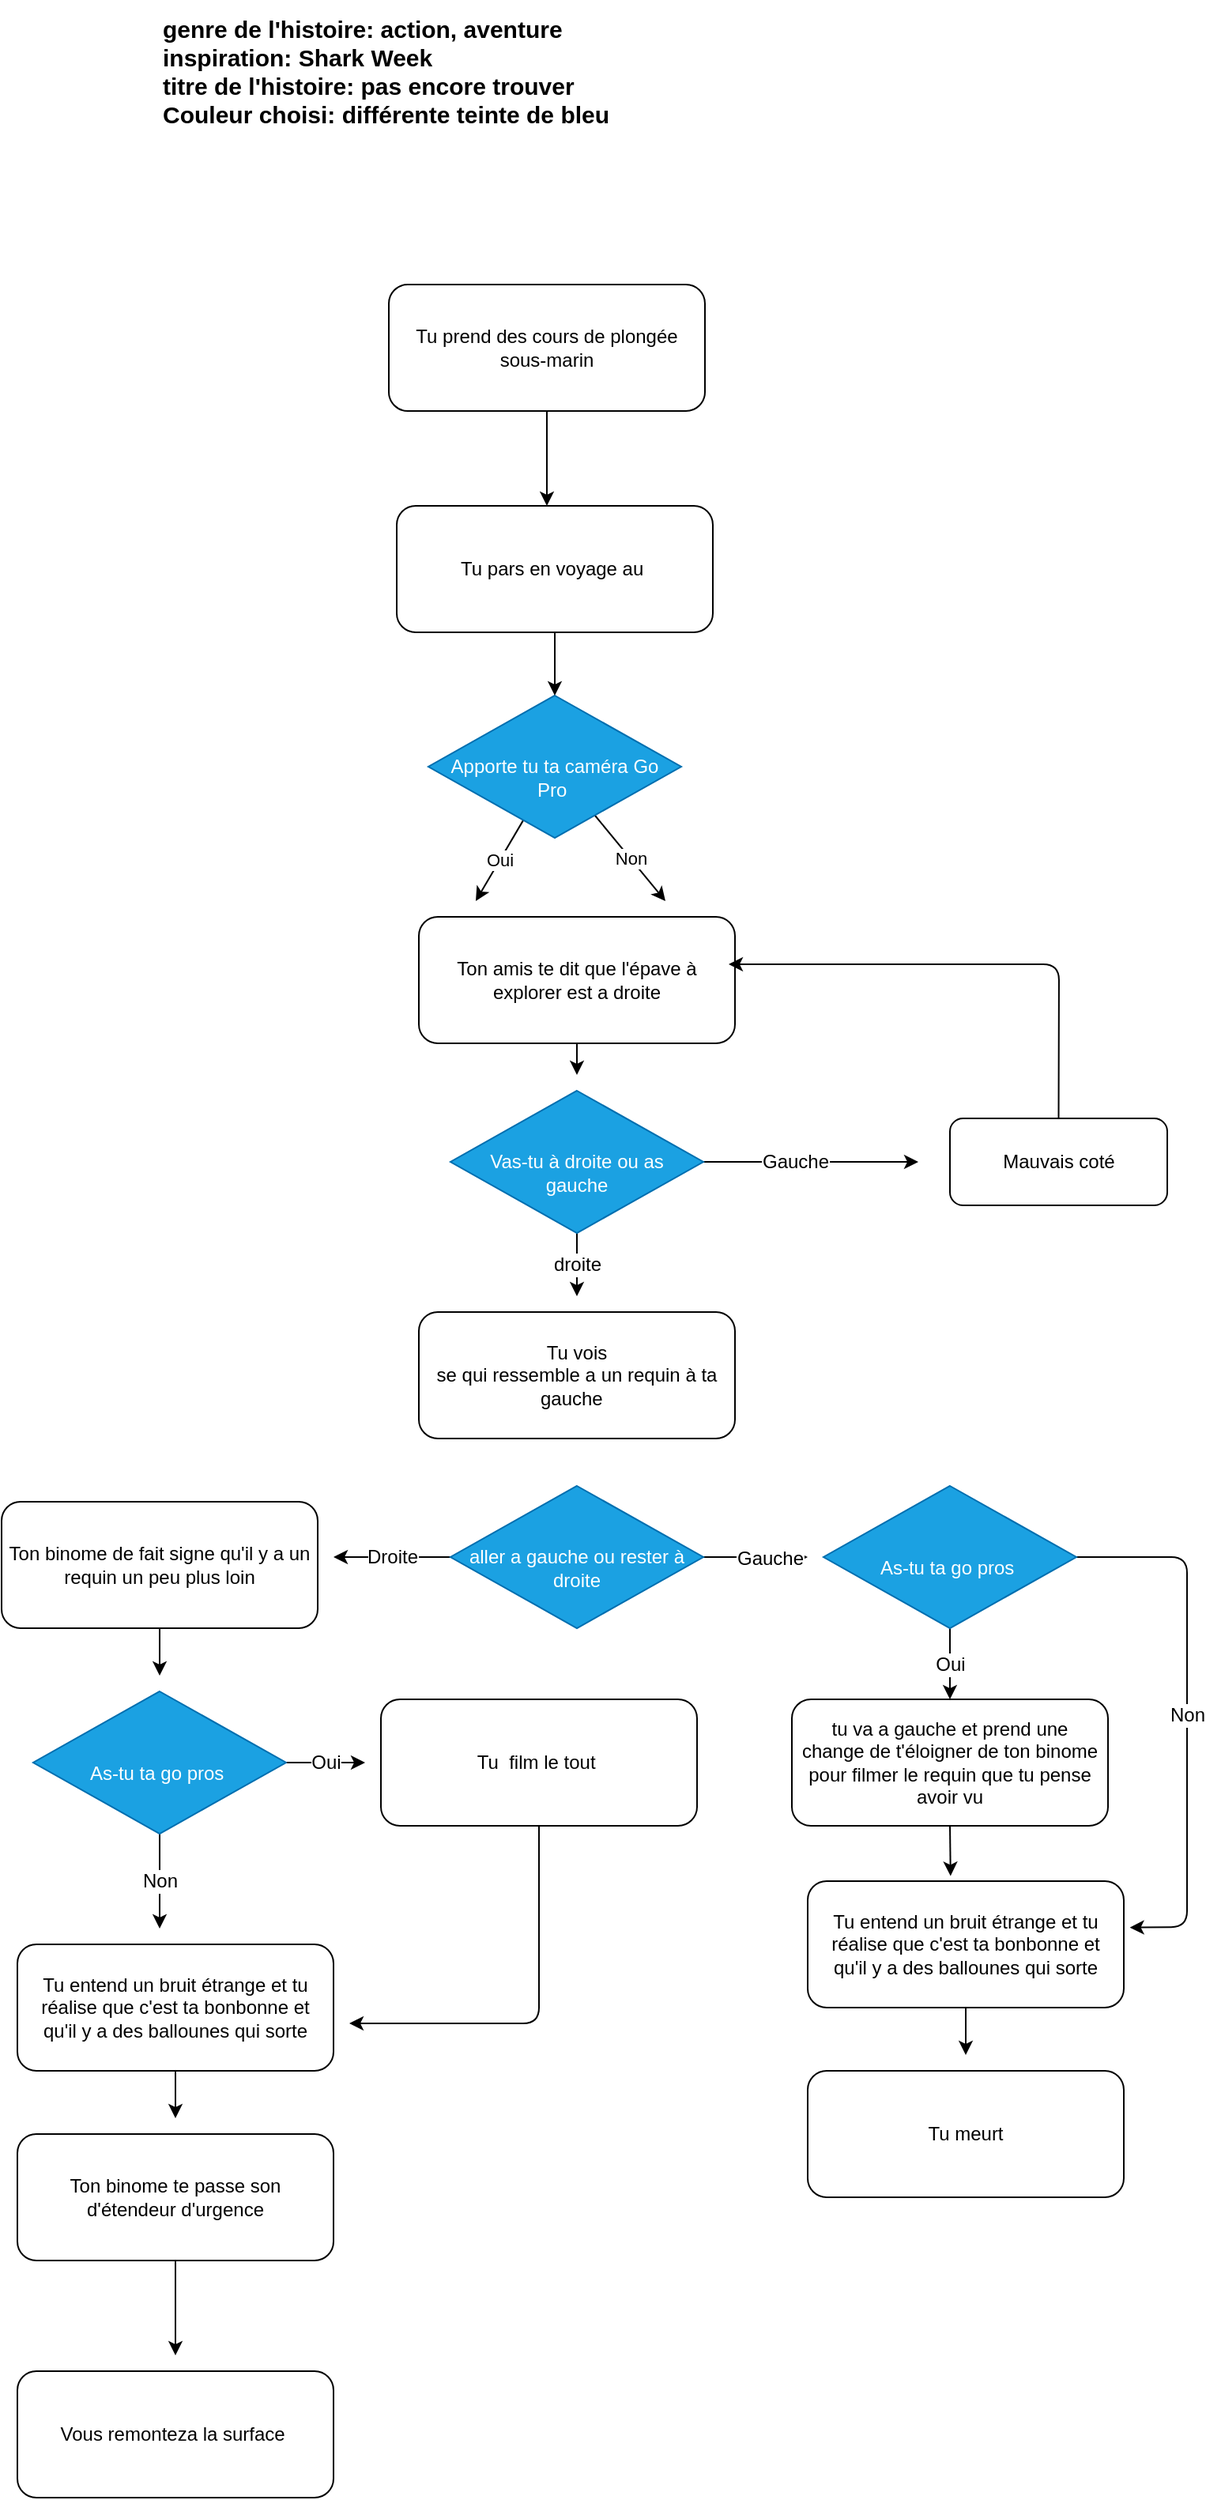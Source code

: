 <mxfile>
    <diagram id="L0BN5I405WvR0OUuwpL_" name="Page-1">
        <mxGraphModel dx="998" dy="473" grid="1" gridSize="10" guides="1" tooltips="1" connect="1" arrows="1" fold="1" page="1" pageScale="1" pageWidth="827" pageHeight="1169" math="0" shadow="0">
            <root>
                <mxCell id="0"/>
                <mxCell id="1" parent="0"/>
                <mxCell id="5" style="edgeStyle=none;html=1;exitX=0.5;exitY=1;exitDx=0;exitDy=0;" parent="1" source="2" edge="1">
                    <mxGeometry relative="1" as="geometry">
                        <mxPoint x="395" y="360" as="targetPoint"/>
                    </mxGeometry>
                </mxCell>
                <mxCell id="2" value="Tu prend des cours de plongée sous-marin" style="rounded=1;whiteSpace=wrap;html=1;spacing=5;spacingTop=3;spacingBottom=3;" parent="1" vertex="1">
                    <mxGeometry x="295" y="220" width="200" height="80" as="geometry"/>
                </mxCell>
                <mxCell id="8" value="&lt;font style=&quot;font-size: 15px&quot;&gt;&lt;b&gt;genre de l'histoire: action, aventure&lt;br&gt;inspiration: Shark Week&lt;br&gt;titre de l'histoire: pas encore trouver&lt;br&gt;Couleur choisi: différente teinte de bleu&lt;/b&gt;&lt;/font&gt;" style="text;html=1;strokeColor=none;fillColor=none;align=left;verticalAlign=middle;whiteSpace=wrap;rounded=0;" parent="1" vertex="1">
                    <mxGeometry x="150" y="40" width="400" height="90" as="geometry"/>
                </mxCell>
                <mxCell id="12" value="Non" style="edgeStyle=none;html=1;" parent="1" source="9" edge="1">
                    <mxGeometry relative="1" as="geometry">
                        <mxPoint x="470" y="610" as="targetPoint"/>
                    </mxGeometry>
                </mxCell>
                <mxCell id="14" value="Oui" style="edgeStyle=none;html=1;" parent="1" source="9" edge="1">
                    <mxGeometry relative="1" as="geometry">
                        <mxPoint x="350" y="610" as="targetPoint"/>
                    </mxGeometry>
                </mxCell>
                <mxCell id="9" value="Apporte tu ta caméra Go Pro&amp;nbsp;" style="rhombus;whiteSpace=wrap;html=1;spacing=7;spacingTop=13;spacingLeft=4;spacingRight=4;fillColor=#1ba1e2;fontColor=#ffffff;strokeColor=#006EAF;" parent="1" vertex="1">
                    <mxGeometry x="320" y="480" width="160" height="90" as="geometry"/>
                </mxCell>
                <mxCell id="11" value="" style="edgeStyle=none;html=1;" parent="1" source="10" target="9" edge="1">
                    <mxGeometry relative="1" as="geometry"/>
                </mxCell>
                <mxCell id="10" value="Tu pars en voyage au&amp;nbsp;" style="rounded=1;whiteSpace=wrap;html=1;spacing=5;spacingTop=3;spacingBottom=3;" parent="1" vertex="1">
                    <mxGeometry x="300" y="360" width="200" height="80" as="geometry"/>
                </mxCell>
                <mxCell id="23" style="edgeStyle=none;html=1;exitX=0.5;exitY=1;exitDx=0;exitDy=0;fontFamily=Helvetica;fontSize=12;fontColor=default;" edge="1" parent="1" source="15">
                    <mxGeometry relative="1" as="geometry">
                        <mxPoint x="414" y="720" as="targetPoint"/>
                    </mxGeometry>
                </mxCell>
                <mxCell id="15" value="Ton amis te dit que l'épave à explorer est a droite" style="rounded=1;whiteSpace=wrap;html=1;spacing=5;spacingTop=3;spacingBottom=3;" vertex="1" parent="1">
                    <mxGeometry x="314" y="620" width="200" height="80" as="geometry"/>
                </mxCell>
                <mxCell id="18" style="edgeStyle=none;html=1;exitX=1;exitY=0.5;exitDx=0;exitDy=0;fontFamily=Helvetica;fontSize=12;fontColor=default;" edge="1" parent="1" source="17">
                    <mxGeometry relative="1" as="geometry">
                        <mxPoint x="630" y="775" as="targetPoint"/>
                    </mxGeometry>
                </mxCell>
                <mxCell id="58" value="Gauche" style="edgeLabel;html=1;align=center;verticalAlign=middle;resizable=0;points=[];fontSize=12;fontFamily=Helvetica;fontColor=default;" vertex="1" connectable="0" parent="18">
                    <mxGeometry x="-0.154" relative="1" as="geometry">
                        <mxPoint as="offset"/>
                    </mxGeometry>
                </mxCell>
                <mxCell id="25" value="droite" style="edgeStyle=none;html=1;exitX=0.5;exitY=1;exitDx=0;exitDy=0;fontFamily=Helvetica;fontSize=12;fontColor=default;" edge="1" parent="1" source="17">
                    <mxGeometry relative="1" as="geometry">
                        <mxPoint x="414" y="860" as="targetPoint"/>
                    </mxGeometry>
                </mxCell>
                <mxCell id="17" value="Vas-tu à droite ou as gauche" style="rhombus;whiteSpace=wrap;html=1;spacing=7;spacingTop=13;spacingLeft=4;spacingRight=4;fillColor=#1ba1e2;fontColor=#ffffff;strokeColor=#006EAF;" vertex="1" parent="1">
                    <mxGeometry x="334" y="730" width="160" height="90" as="geometry"/>
                </mxCell>
                <mxCell id="20" style="edgeStyle=none;html=1;exitX=0.5;exitY=0;exitDx=0;exitDy=0;fontFamily=Helvetica;fontSize=12;fontColor=default;entryX=0.98;entryY=0.375;entryDx=0;entryDy=0;entryPerimeter=0;" edge="1" parent="1" source="19" target="15">
                    <mxGeometry relative="1" as="geometry">
                        <mxPoint x="719" y="640" as="targetPoint"/>
                        <Array as="points">
                            <mxPoint x="719" y="650"/>
                        </Array>
                    </mxGeometry>
                </mxCell>
                <mxCell id="19" value="Mauvais coté" style="rounded=1;whiteSpace=wrap;html=1;spacing=5;spacingTop=3;spacingBottom=3;" vertex="1" parent="1">
                    <mxGeometry x="650" y="747.5" width="137.5" height="55" as="geometry"/>
                </mxCell>
                <mxCell id="24" value="Tu vois &lt;br&gt;se qui ressemble a un requin à ta gauche&amp;nbsp;&amp;nbsp;" style="rounded=1;whiteSpace=wrap;html=1;spacing=5;spacingTop=3;spacingBottom=3;" vertex="1" parent="1">
                    <mxGeometry x="314" y="870" width="200" height="80" as="geometry"/>
                </mxCell>
                <mxCell id="33" style="edgeStyle=none;html=1;exitX=1;exitY=0.5;exitDx=0;exitDy=0;fontFamily=Helvetica;fontSize=12;fontColor=default;" edge="1" parent="1" source="26">
                    <mxGeometry relative="1" as="geometry">
                        <mxPoint x="560" y="1025" as="targetPoint"/>
                    </mxGeometry>
                </mxCell>
                <mxCell id="34" value="Gauche" style="edgeLabel;html=1;align=center;verticalAlign=middle;resizable=0;points=[];fontSize=12;fontFamily=Helvetica;fontColor=default;" vertex="1" connectable="0" parent="33">
                    <mxGeometry x="0.274" y="-1" relative="1" as="geometry">
                        <mxPoint as="offset"/>
                    </mxGeometry>
                </mxCell>
                <mxCell id="36" value="Droite" style="edgeStyle=none;html=1;exitX=0;exitY=0.5;exitDx=0;exitDy=0;fontFamily=Helvetica;fontSize=12;fontColor=default;" edge="1" parent="1" source="26">
                    <mxGeometry relative="1" as="geometry">
                        <mxPoint x="260" y="1025" as="targetPoint"/>
                    </mxGeometry>
                </mxCell>
                <mxCell id="26" value="aller a gauche ou rester à droite" style="rhombus;whiteSpace=wrap;html=1;spacing=7;spacingTop=13;spacingLeft=4;spacingRight=4;fillColor=#1ba1e2;fontColor=#ffffff;strokeColor=#006EAF;" vertex="1" parent="1">
                    <mxGeometry x="334" y="980" width="160" height="90" as="geometry"/>
                </mxCell>
                <mxCell id="30" style="edgeStyle=none;html=1;exitX=0.5;exitY=1;exitDx=0;exitDy=0;fontFamily=Helvetica;fontSize=12;fontColor=default;" edge="1" parent="1" source="29">
                    <mxGeometry relative="1" as="geometry">
                        <mxPoint x="670" y="1120" as="targetPoint"/>
                    </mxGeometry>
                </mxCell>
                <mxCell id="44" style="edgeStyle=none;html=1;exitX=0.5;exitY=1;exitDx=0;exitDy=0;fontFamily=Helvetica;fontSize=12;fontColor=default;entryX=0.452;entryY=-0.041;entryDx=0;entryDy=0;entryPerimeter=0;" edge="1" parent="1" source="29" target="31">
                    <mxGeometry relative="1" as="geometry">
                        <mxPoint x="650" y="1210" as="targetPoint"/>
                    </mxGeometry>
                </mxCell>
                <mxCell id="29" value="tu va a gauche et prend une change de t'éloigner de ton binome pour filmer le requin que tu pense avoir vu" style="rounded=1;whiteSpace=wrap;html=1;spacing=5;spacingTop=3;spacingBottom=3;" vertex="1" parent="1">
                    <mxGeometry x="550" y="1115" width="200" height="80" as="geometry"/>
                </mxCell>
                <mxCell id="49" style="edgeStyle=none;html=1;exitX=0.5;exitY=1;exitDx=0;exitDy=0;fontFamily=Helvetica;fontSize=12;fontColor=default;" edge="1" parent="1" source="31">
                    <mxGeometry relative="1" as="geometry">
                        <mxPoint x="660" y="1340" as="targetPoint"/>
                    </mxGeometry>
                </mxCell>
                <mxCell id="31" value="Tu entend un bruit étrange et tu réalise que c'est ta bonbonne et qu'il y a des ballounes qui sorte" style="rounded=1;whiteSpace=wrap;html=1;spacing=5;spacingTop=3;spacingBottom=3;" vertex="1" parent="1">
                    <mxGeometry x="560" y="1230" width="200" height="80" as="geometry"/>
                </mxCell>
                <mxCell id="32" value="Tu meurt" style="rounded=1;whiteSpace=wrap;html=1;spacing=5;spacingTop=3;spacingBottom=3;" vertex="1" parent="1">
                    <mxGeometry x="560" y="1350" width="200" height="80" as="geometry"/>
                </mxCell>
                <mxCell id="54" style="edgeStyle=none;html=1;exitX=0.5;exitY=1;exitDx=0;exitDy=0;fontFamily=Helvetica;fontSize=12;fontColor=default;" edge="1" parent="1" source="35">
                    <mxGeometry relative="1" as="geometry">
                        <mxPoint x="150" y="1100" as="targetPoint"/>
                    </mxGeometry>
                </mxCell>
                <mxCell id="35" value="Ton binome de fait signe qu'il y a un requin un peu plus loin" style="rounded=1;whiteSpace=wrap;html=1;spacing=5;spacingTop=3;spacingBottom=3;" vertex="1" parent="1">
                    <mxGeometry x="50" y="990" width="200" height="80" as="geometry"/>
                </mxCell>
                <mxCell id="39" value="Oui" style="edgeStyle=none;html=1;exitX=1;exitY=0.5;exitDx=0;exitDy=0;fontFamily=Helvetica;fontSize=12;fontColor=default;" edge="1" parent="1" source="37">
                    <mxGeometry relative="1" as="geometry">
                        <mxPoint x="280" y="1155" as="targetPoint"/>
                    </mxGeometry>
                </mxCell>
                <mxCell id="50" value="Non" style="edgeStyle=none;html=1;exitX=0.5;exitY=1;exitDx=0;exitDy=0;fontFamily=Helvetica;fontSize=12;fontColor=default;" edge="1" parent="1" source="37">
                    <mxGeometry relative="1" as="geometry">
                        <mxPoint x="150" y="1260" as="targetPoint"/>
                        <Array as="points">
                            <mxPoint x="150" y="1220"/>
                        </Array>
                    </mxGeometry>
                </mxCell>
                <mxCell id="37" value="As-tu ta go pros&amp;nbsp;" style="rhombus;whiteSpace=wrap;html=1;spacing=7;spacingTop=13;spacingLeft=4;spacingRight=4;fillColor=#1ba1e2;fontColor=#ffffff;strokeColor=#006EAF;" vertex="1" parent="1">
                    <mxGeometry x="70" y="1110" width="160" height="90" as="geometry"/>
                </mxCell>
                <mxCell id="52" style="edgeStyle=none;html=1;exitX=0.5;exitY=1;exitDx=0;exitDy=0;fontFamily=Helvetica;fontSize=12;fontColor=default;" edge="1" parent="1" source="38">
                    <mxGeometry relative="1" as="geometry">
                        <mxPoint x="270" y="1320" as="targetPoint"/>
                        <Array as="points">
                            <mxPoint x="390" y="1320"/>
                        </Array>
                    </mxGeometry>
                </mxCell>
                <mxCell id="38" value="Tu&amp;nbsp; film le tout&amp;nbsp;" style="rounded=1;whiteSpace=wrap;html=1;spacing=5;spacingTop=3;spacingBottom=3;" vertex="1" parent="1">
                    <mxGeometry x="290" y="1115" width="200" height="80" as="geometry"/>
                </mxCell>
                <mxCell id="42" value="Oui" style="edgeStyle=none;html=1;exitX=0.5;exitY=1;exitDx=0;exitDy=0;entryX=0.5;entryY=0;entryDx=0;entryDy=0;fontFamily=Helvetica;fontSize=12;fontColor=default;" edge="1" parent="1" source="41" target="29">
                    <mxGeometry relative="1" as="geometry"/>
                </mxCell>
                <mxCell id="48" value="Non" style="edgeStyle=none;html=1;exitX=1;exitY=0.5;exitDx=0;exitDy=0;fontFamily=Helvetica;fontSize=12;fontColor=default;entryX=1.019;entryY=0.367;entryDx=0;entryDy=0;entryPerimeter=0;" edge="1" parent="1" source="41" target="31">
                    <mxGeometry relative="1" as="geometry">
                        <mxPoint x="800" y="1270" as="targetPoint"/>
                        <Array as="points">
                            <mxPoint x="800" y="1025"/>
                            <mxPoint x="800" y="1259"/>
                        </Array>
                    </mxGeometry>
                </mxCell>
                <mxCell id="41" value="As-tu ta go pros&amp;nbsp;" style="rhombus;whiteSpace=wrap;html=1;spacing=7;spacingTop=13;spacingLeft=4;spacingRight=4;fillColor=#1ba1e2;fontColor=#ffffff;strokeColor=#006EAF;" vertex="1" parent="1">
                    <mxGeometry x="570" y="980" width="160" height="90" as="geometry"/>
                </mxCell>
                <mxCell id="55" style="edgeStyle=none;html=1;exitX=0.5;exitY=1;exitDx=0;exitDy=0;fontFamily=Helvetica;fontSize=12;fontColor=default;" edge="1" parent="1" source="51">
                    <mxGeometry relative="1" as="geometry">
                        <mxPoint x="160" y="1380" as="targetPoint"/>
                    </mxGeometry>
                </mxCell>
                <mxCell id="51" value="Tu entend un bruit étrange et tu réalise que c'est ta bonbonne et qu'il y a des ballounes qui sorte" style="rounded=1;whiteSpace=wrap;html=1;spacing=5;spacingTop=3;spacingBottom=3;" vertex="1" parent="1">
                    <mxGeometry x="60" y="1270" width="200" height="80" as="geometry"/>
                </mxCell>
                <mxCell id="56" style="edgeStyle=none;html=1;exitX=0.5;exitY=1;exitDx=0;exitDy=0;fontFamily=Helvetica;fontSize=12;fontColor=default;" edge="1" parent="1" source="53">
                    <mxGeometry relative="1" as="geometry">
                        <mxPoint x="160" y="1530" as="targetPoint"/>
                    </mxGeometry>
                </mxCell>
                <mxCell id="53" value="Ton binome te passe son d'étendeur d'urgence" style="rounded=1;whiteSpace=wrap;html=1;spacing=5;spacingTop=3;spacingBottom=3;" vertex="1" parent="1">
                    <mxGeometry x="60" y="1390" width="200" height="80" as="geometry"/>
                </mxCell>
                <mxCell id="57" value="Vous remonteza la surface&amp;nbsp;" style="rounded=1;whiteSpace=wrap;html=1;spacing=5;spacingTop=3;spacingBottom=3;" vertex="1" parent="1">
                    <mxGeometry x="60" y="1540" width="200" height="80" as="geometry"/>
                </mxCell>
            </root>
        </mxGraphModel>
    </diagram>
</mxfile>